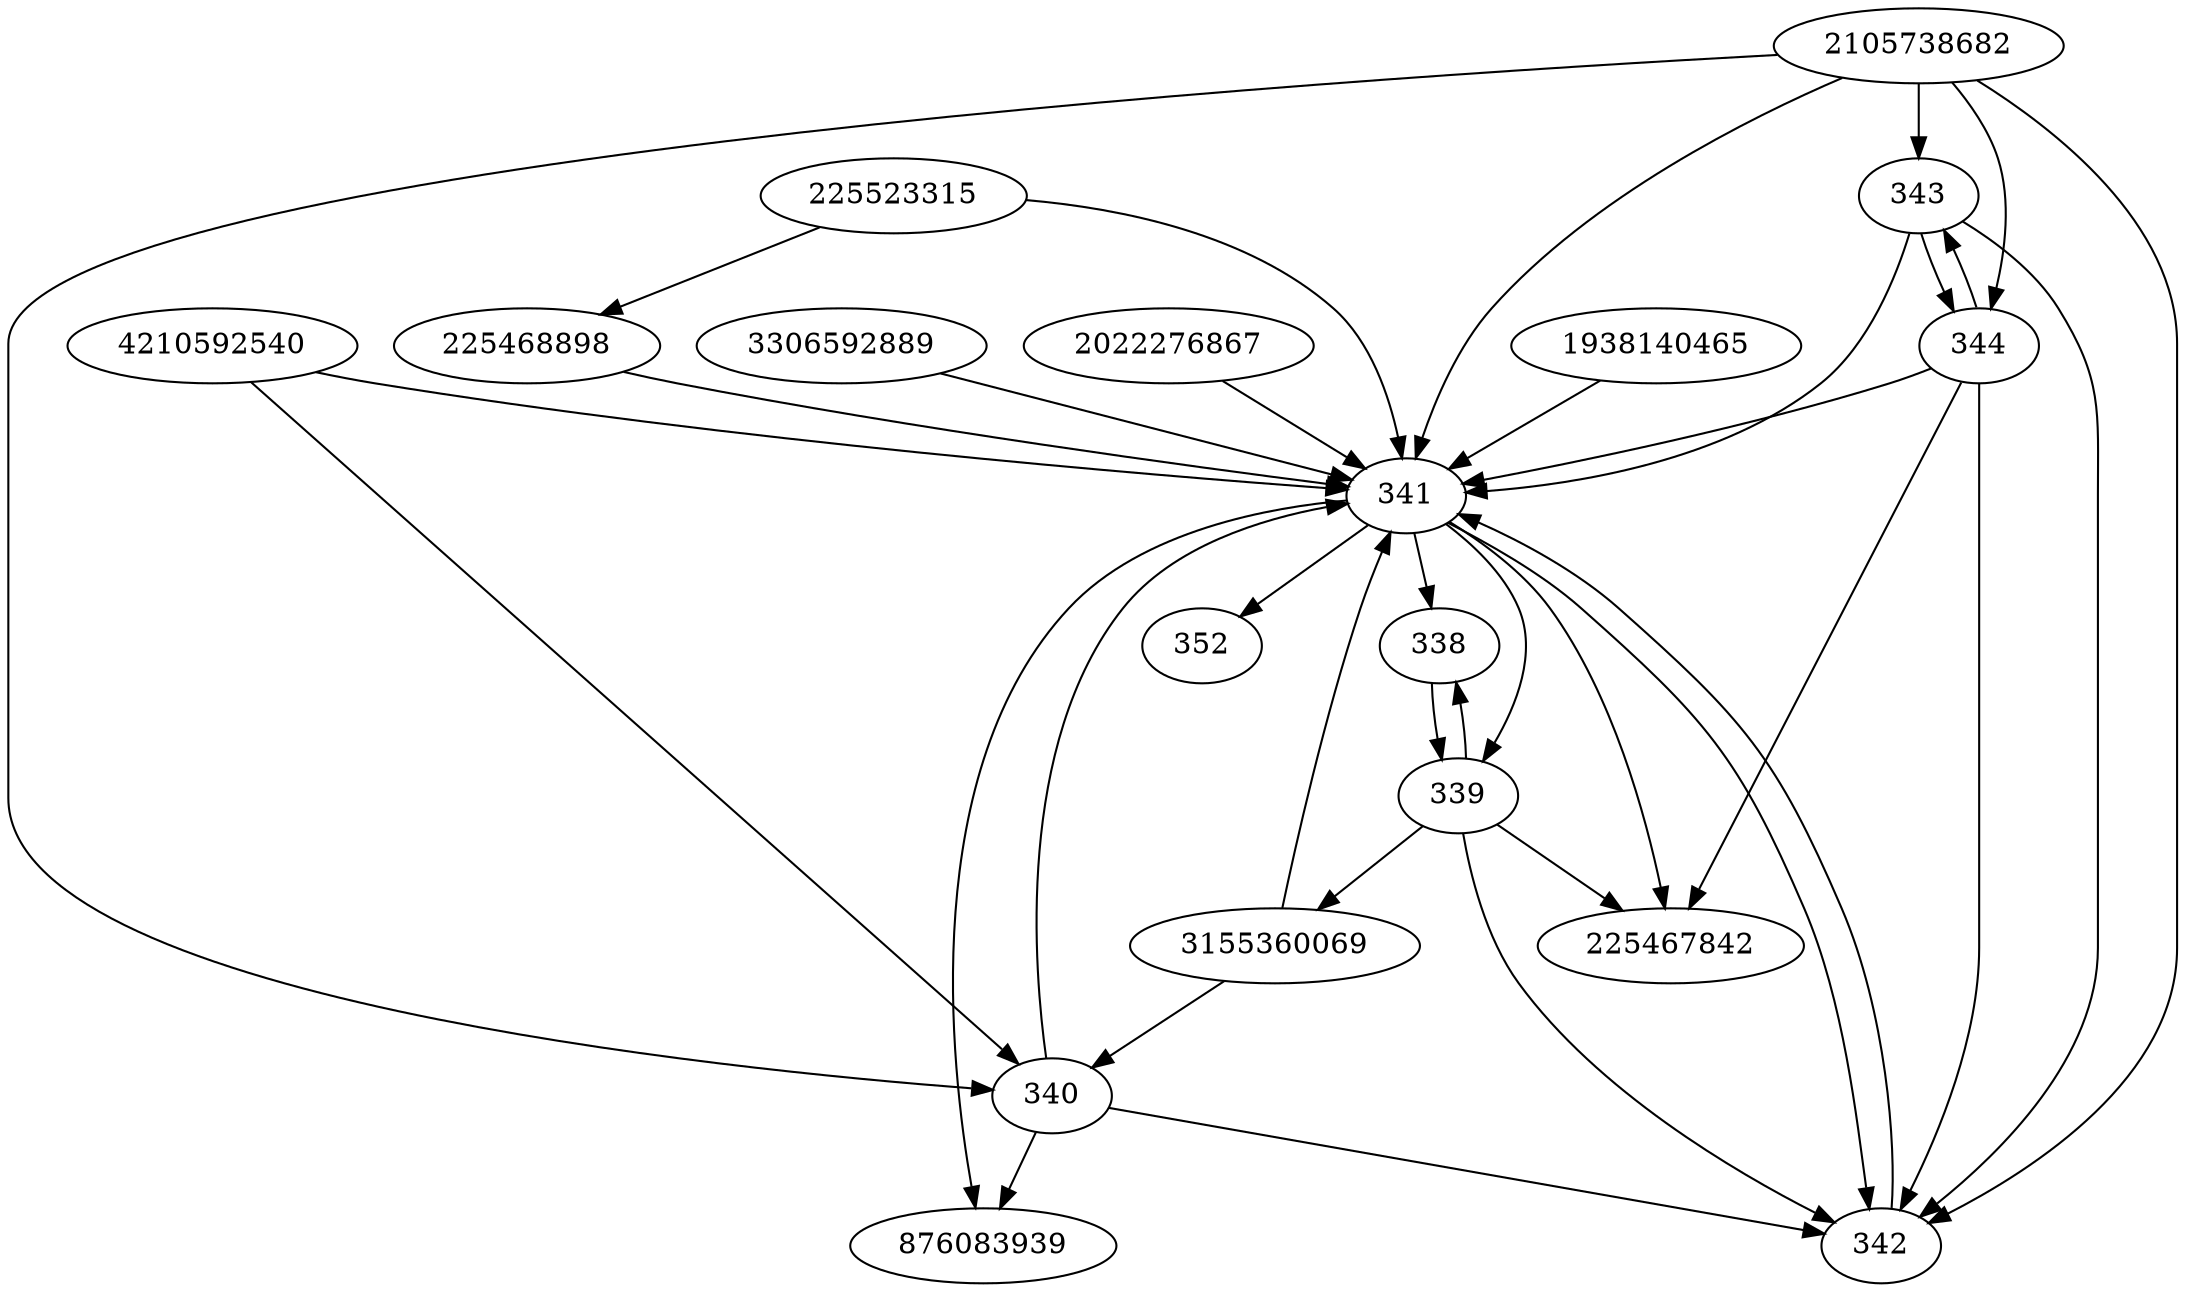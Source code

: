 strict digraph  {
352;
225467842;
225468898;
2022276867;
3155360069;
876083939;
1938140465;
338;
225523315;
340;
339;
342;
343;
344;
3306592889;
2105738682;
341;
4210592540;
225468898 -> 341;
2022276867 -> 341;
3155360069 -> 340;
3155360069 -> 341;
1938140465 -> 341;
338 -> 339;
225523315 -> 341;
225523315 -> 225468898;
340 -> 876083939;
340 -> 341;
340 -> 342;
339 -> 225467842;
339 -> 338;
339 -> 3155360069;
339 -> 342;
342 -> 341;
343 -> 341;
343 -> 342;
343 -> 344;
344 -> 225467842;
344 -> 341;
344 -> 343;
344 -> 342;
3306592889 -> 341;
2105738682 -> 340;
2105738682 -> 341;
2105738682 -> 342;
2105738682 -> 343;
2105738682 -> 344;
341 -> 342;
341 -> 225467842;
341 -> 338;
341 -> 876083939;
341 -> 352;
341 -> 339;
4210592540 -> 340;
4210592540 -> 341;
}

